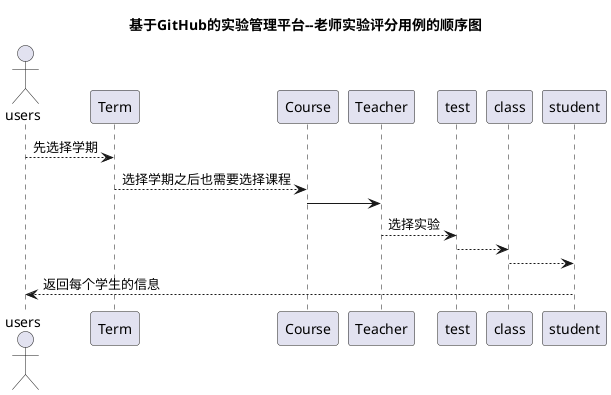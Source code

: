 @startuml
title 基于GitHub的实验管理平台--老师实验评分用例的顺序图

actor users

users-->Term:先选择学期

Term-->Course:选择学期之后也需要选择课程

Course -> Teacher

Teacher-->test:选择实验

test-->class 

class-->student

student-->users:返回每个学生的信息
@enduml